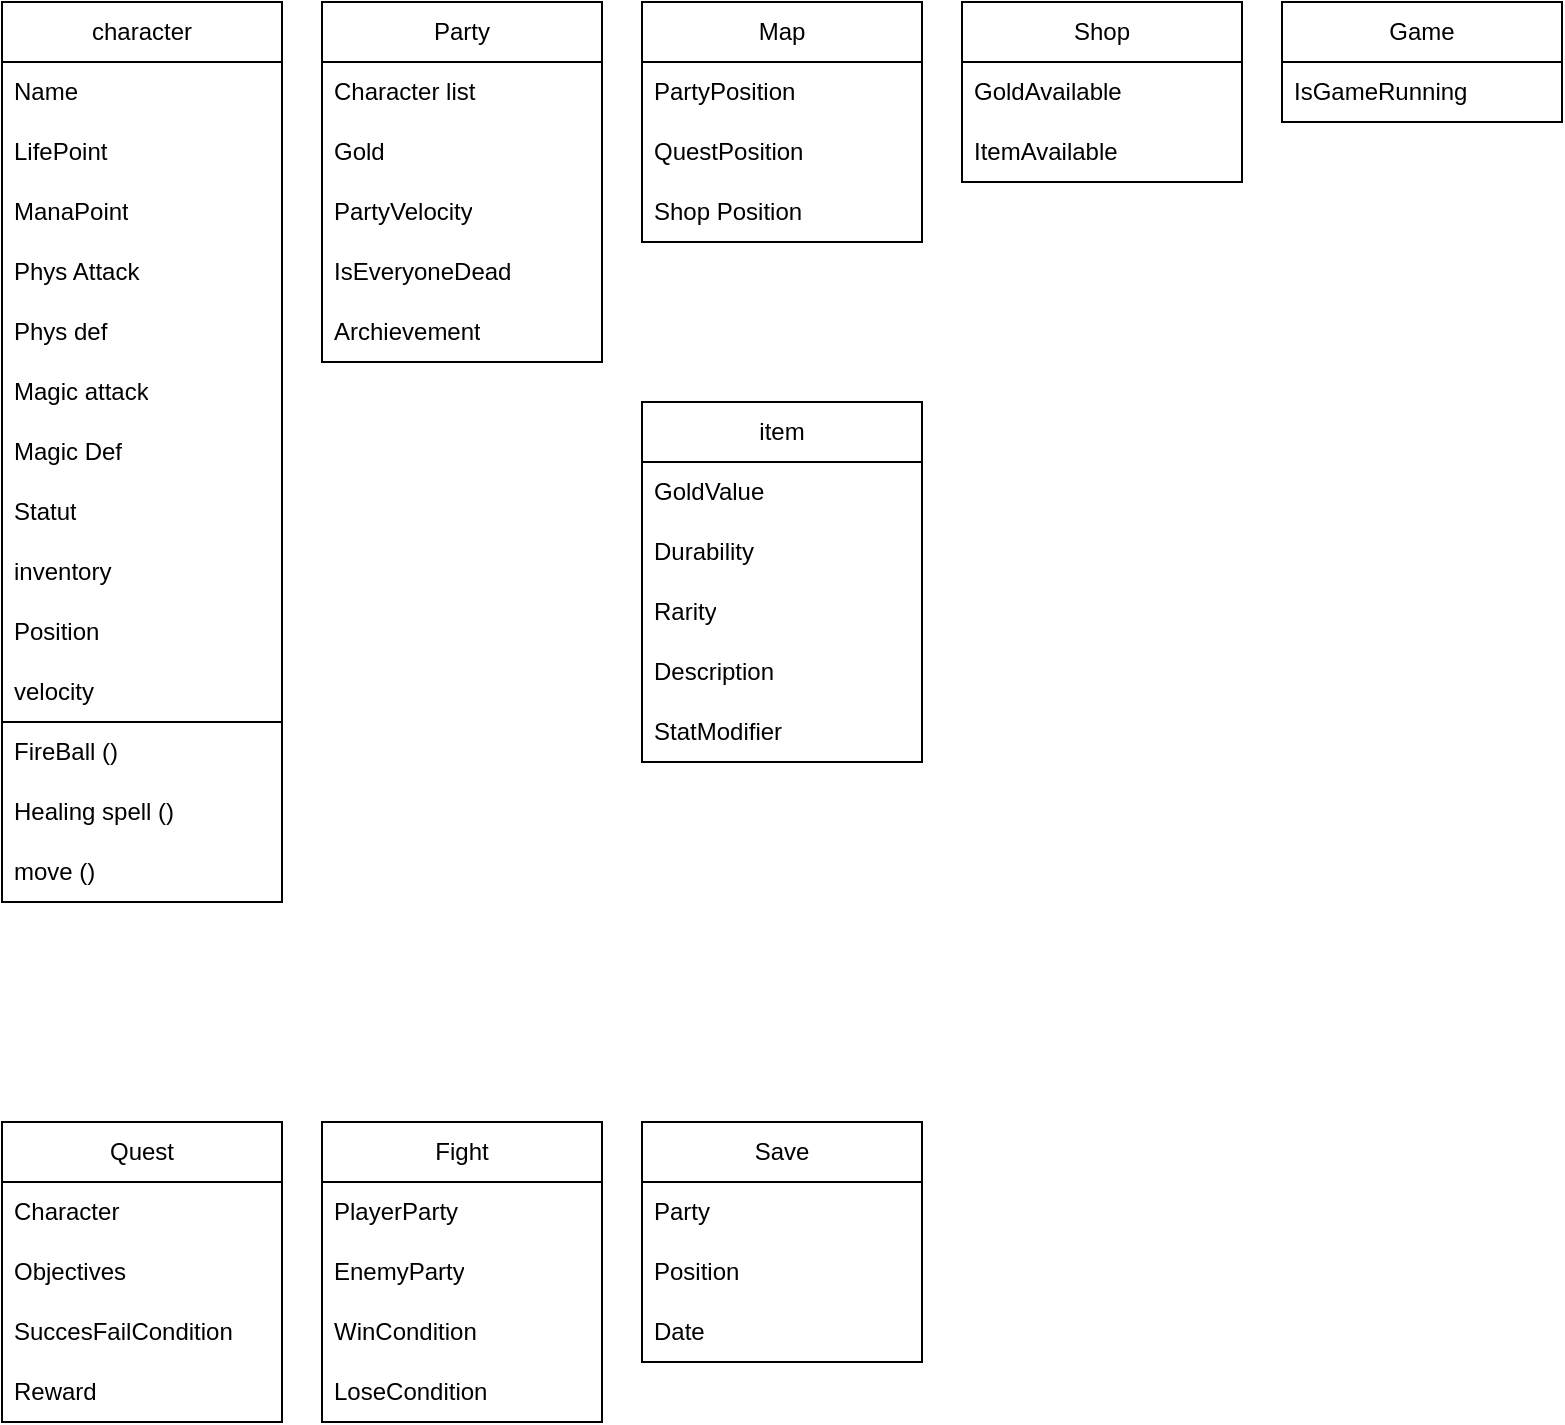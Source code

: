<mxfile version="24.2.5" type="device">
  <diagram name="Page-1" id="lThvi-CmW-ZyW6HC1UW_">
    <mxGraphModel dx="1138" dy="737" grid="1" gridSize="10" guides="1" tooltips="1" connect="1" arrows="1" fold="1" page="1" pageScale="1" pageWidth="827" pageHeight="1169" math="0" shadow="0">
      <root>
        <mxCell id="0" />
        <mxCell id="1" parent="0" />
        <mxCell id="5yDGcjKzV8SoVyArUQu7-1" value="character" style="swimlane;fontStyle=0;childLayout=stackLayout;horizontal=1;startSize=30;horizontalStack=0;resizeParent=1;resizeParentMax=0;resizeLast=0;collapsible=1;marginBottom=0;whiteSpace=wrap;html=1;" parent="1" vertex="1">
          <mxGeometry x="40" y="40" width="140" height="450" as="geometry" />
        </mxCell>
        <mxCell id="5yDGcjKzV8SoVyArUQu7-2" value="Name" style="text;strokeColor=none;fillColor=none;align=left;verticalAlign=middle;spacingLeft=4;spacingRight=4;overflow=hidden;points=[[0,0.5],[1,0.5]];portConstraint=eastwest;rotatable=0;whiteSpace=wrap;html=1;" parent="5yDGcjKzV8SoVyArUQu7-1" vertex="1">
          <mxGeometry y="30" width="140" height="30" as="geometry" />
        </mxCell>
        <mxCell id="5yDGcjKzV8SoVyArUQu7-3" value="LifePoint" style="text;strokeColor=none;fillColor=none;align=left;verticalAlign=middle;spacingLeft=4;spacingRight=4;overflow=hidden;points=[[0,0.5],[1,0.5]];portConstraint=eastwest;rotatable=0;whiteSpace=wrap;html=1;" parent="5yDGcjKzV8SoVyArUQu7-1" vertex="1">
          <mxGeometry y="60" width="140" height="30" as="geometry" />
        </mxCell>
        <mxCell id="5yDGcjKzV8SoVyArUQu7-40" value="ManaPoint" style="text;strokeColor=none;fillColor=none;align=left;verticalAlign=middle;spacingLeft=4;spacingRight=4;overflow=hidden;points=[[0,0.5],[1,0.5]];portConstraint=eastwest;rotatable=0;whiteSpace=wrap;html=1;" parent="5yDGcjKzV8SoVyArUQu7-1" vertex="1">
          <mxGeometry y="90" width="140" height="30" as="geometry" />
        </mxCell>
        <mxCell id="OclqAXsRpkrfjaD-IdhM-3" value="Phys Attack" style="text;strokeColor=none;fillColor=none;align=left;verticalAlign=middle;spacingLeft=4;spacingRight=4;overflow=hidden;points=[[0,0.5],[1,0.5]];portConstraint=eastwest;rotatable=0;whiteSpace=wrap;html=1;" vertex="1" parent="5yDGcjKzV8SoVyArUQu7-1">
          <mxGeometry y="120" width="140" height="30" as="geometry" />
        </mxCell>
        <mxCell id="OclqAXsRpkrfjaD-IdhM-8" value="Phys def" style="text;strokeColor=none;fillColor=none;align=left;verticalAlign=middle;spacingLeft=4;spacingRight=4;overflow=hidden;points=[[0,0.5],[1,0.5]];portConstraint=eastwest;rotatable=0;whiteSpace=wrap;html=1;" vertex="1" parent="5yDGcjKzV8SoVyArUQu7-1">
          <mxGeometry y="150" width="140" height="30" as="geometry" />
        </mxCell>
        <mxCell id="OclqAXsRpkrfjaD-IdhM-10" value="Magic attack" style="text;strokeColor=none;fillColor=none;align=left;verticalAlign=middle;spacingLeft=4;spacingRight=4;overflow=hidden;points=[[0,0.5],[1,0.5]];portConstraint=eastwest;rotatable=0;whiteSpace=wrap;html=1;" vertex="1" parent="5yDGcjKzV8SoVyArUQu7-1">
          <mxGeometry y="180" width="140" height="30" as="geometry" />
        </mxCell>
        <mxCell id="OclqAXsRpkrfjaD-IdhM-13" value="Magic Def" style="text;strokeColor=none;fillColor=none;align=left;verticalAlign=middle;spacingLeft=4;spacingRight=4;overflow=hidden;points=[[0,0.5],[1,0.5]];portConstraint=eastwest;rotatable=0;whiteSpace=wrap;html=1;" vertex="1" parent="5yDGcjKzV8SoVyArUQu7-1">
          <mxGeometry y="210" width="140" height="30" as="geometry" />
        </mxCell>
        <mxCell id="OclqAXsRpkrfjaD-IdhM-9" value="Statut" style="text;strokeColor=none;fillColor=none;align=left;verticalAlign=middle;spacingLeft=4;spacingRight=4;overflow=hidden;points=[[0,0.5],[1,0.5]];portConstraint=eastwest;rotatable=0;whiteSpace=wrap;html=1;" vertex="1" parent="5yDGcjKzV8SoVyArUQu7-1">
          <mxGeometry y="240" width="140" height="30" as="geometry" />
        </mxCell>
        <mxCell id="5yDGcjKzV8SoVyArUQu7-53" value="inventory" style="text;strokeColor=none;fillColor=none;align=left;verticalAlign=middle;spacingLeft=4;spacingRight=4;overflow=hidden;points=[[0,0.5],[1,0.5]];portConstraint=eastwest;rotatable=0;whiteSpace=wrap;html=1;" parent="5yDGcjKzV8SoVyArUQu7-1" vertex="1">
          <mxGeometry y="270" width="140" height="30" as="geometry" />
        </mxCell>
        <mxCell id="3JruA92jpcTE4JsyITdx-26" value="Position" style="text;strokeColor=none;fillColor=none;align=left;verticalAlign=middle;spacingLeft=4;spacingRight=4;overflow=hidden;points=[[0,0.5],[1,0.5]];portConstraint=eastwest;rotatable=0;whiteSpace=wrap;html=1;" parent="5yDGcjKzV8SoVyArUQu7-1" vertex="1">
          <mxGeometry y="300" width="140" height="30" as="geometry" />
        </mxCell>
        <mxCell id="5yDGcjKzV8SoVyArUQu7-30" value="velocity" style="text;strokeColor=none;fillColor=none;align=left;verticalAlign=middle;spacingLeft=4;spacingRight=4;overflow=hidden;points=[[0,0.5],[1,0.5]];portConstraint=eastwest;rotatable=0;whiteSpace=wrap;html=1;" parent="5yDGcjKzV8SoVyArUQu7-1" vertex="1">
          <mxGeometry y="330" width="140" height="30" as="geometry" />
        </mxCell>
        <mxCell id="5yDGcjKzV8SoVyArUQu7-51" value="" style="swimlane;startSize=0;" parent="5yDGcjKzV8SoVyArUQu7-1" vertex="1">
          <mxGeometry y="360" width="140" height="90" as="geometry" />
        </mxCell>
        <mxCell id="5yDGcjKzV8SoVyArUQu7-46" value="FireBall ()" style="text;strokeColor=none;fillColor=none;align=left;verticalAlign=middle;spacingLeft=4;spacingRight=4;overflow=hidden;points=[[0,0.5],[1,0.5]];portConstraint=eastwest;rotatable=0;whiteSpace=wrap;html=1;" parent="5yDGcjKzV8SoVyArUQu7-51" vertex="1">
          <mxGeometry width="140" height="30" as="geometry" />
        </mxCell>
        <mxCell id="5yDGcjKzV8SoVyArUQu7-44" value="Healing spell ()" style="text;strokeColor=none;fillColor=none;align=left;verticalAlign=middle;spacingLeft=4;spacingRight=4;overflow=hidden;points=[[0,0.5],[1,0.5]];portConstraint=eastwest;rotatable=0;whiteSpace=wrap;html=1;" parent="5yDGcjKzV8SoVyArUQu7-51" vertex="1">
          <mxGeometry y="30" width="140" height="30" as="geometry" />
        </mxCell>
        <mxCell id="5yDGcjKzV8SoVyArUQu7-52" value="move ()" style="text;strokeColor=none;fillColor=none;align=left;verticalAlign=middle;spacingLeft=4;spacingRight=4;overflow=hidden;points=[[0,0.5],[1,0.5]];portConstraint=eastwest;rotatable=0;whiteSpace=wrap;html=1;" parent="5yDGcjKzV8SoVyArUQu7-51" vertex="1">
          <mxGeometry y="60" width="80" height="30" as="geometry" />
        </mxCell>
        <mxCell id="5yDGcjKzV8SoVyArUQu7-9" value="Game" style="swimlane;fontStyle=0;childLayout=stackLayout;horizontal=1;startSize=30;horizontalStack=0;resizeParent=1;resizeParentMax=0;resizeLast=0;collapsible=1;marginBottom=0;whiteSpace=wrap;html=1;" parent="1" vertex="1">
          <mxGeometry x="680" y="40" width="140" height="60" as="geometry" />
        </mxCell>
        <mxCell id="5yDGcjKzV8SoVyArUQu7-10" value="IsGameRunning" style="text;strokeColor=none;fillColor=none;align=left;verticalAlign=middle;spacingLeft=4;spacingRight=4;overflow=hidden;points=[[0,0.5],[1,0.5]];portConstraint=eastwest;rotatable=0;whiteSpace=wrap;html=1;" parent="5yDGcjKzV8SoVyArUQu7-9" vertex="1">
          <mxGeometry y="30" width="140" height="30" as="geometry" />
        </mxCell>
        <mxCell id="5yDGcjKzV8SoVyArUQu7-58" value="Quest" style="swimlane;fontStyle=0;childLayout=stackLayout;horizontal=1;startSize=30;horizontalStack=0;resizeParent=1;resizeParentMax=0;resizeLast=0;collapsible=1;marginBottom=0;whiteSpace=wrap;html=1;" parent="1" vertex="1">
          <mxGeometry x="40" y="600" width="140" height="150" as="geometry" />
        </mxCell>
        <mxCell id="5yDGcjKzV8SoVyArUQu7-59" value="Character" style="text;strokeColor=none;fillColor=none;align=left;verticalAlign=middle;spacingLeft=4;spacingRight=4;overflow=hidden;points=[[0,0.5],[1,0.5]];portConstraint=eastwest;rotatable=0;whiteSpace=wrap;html=1;" parent="5yDGcjKzV8SoVyArUQu7-58" vertex="1">
          <mxGeometry y="30" width="140" height="30" as="geometry" />
        </mxCell>
        <mxCell id="5yDGcjKzV8SoVyArUQu7-60" value="Objectives" style="text;strokeColor=none;fillColor=none;align=left;verticalAlign=middle;spacingLeft=4;spacingRight=4;overflow=hidden;points=[[0,0.5],[1,0.5]];portConstraint=eastwest;rotatable=0;whiteSpace=wrap;html=1;" parent="5yDGcjKzV8SoVyArUQu7-58" vertex="1">
          <mxGeometry y="60" width="140" height="30" as="geometry" />
        </mxCell>
        <mxCell id="5yDGcjKzV8SoVyArUQu7-61" value="SuccesFailCondition" style="text;strokeColor=none;fillColor=none;align=left;verticalAlign=middle;spacingLeft=4;spacingRight=4;overflow=hidden;points=[[0,0.5],[1,0.5]];portConstraint=eastwest;rotatable=0;whiteSpace=wrap;html=1;" parent="5yDGcjKzV8SoVyArUQu7-58" vertex="1">
          <mxGeometry y="90" width="140" height="30" as="geometry" />
        </mxCell>
        <mxCell id="3JruA92jpcTE4JsyITdx-1" value="Reward" style="text;strokeColor=none;fillColor=none;align=left;verticalAlign=middle;spacingLeft=4;spacingRight=4;overflow=hidden;points=[[0,0.5],[1,0.5]];portConstraint=eastwest;rotatable=0;whiteSpace=wrap;html=1;" parent="5yDGcjKzV8SoVyArUQu7-58" vertex="1">
          <mxGeometry y="120" width="140" height="30" as="geometry" />
        </mxCell>
        <mxCell id="5yDGcjKzV8SoVyArUQu7-62" value="item" style="swimlane;fontStyle=0;childLayout=stackLayout;horizontal=1;startSize=30;horizontalStack=0;resizeParent=1;resizeParentMax=0;resizeLast=0;collapsible=1;marginBottom=0;whiteSpace=wrap;html=1;" parent="1" vertex="1">
          <mxGeometry x="360" y="240" width="140" height="180" as="geometry" />
        </mxCell>
        <mxCell id="5yDGcjKzV8SoVyArUQu7-63" value="GoldValue" style="text;strokeColor=none;fillColor=none;align=left;verticalAlign=middle;spacingLeft=4;spacingRight=4;overflow=hidden;points=[[0,0.5],[1,0.5]];portConstraint=eastwest;rotatable=0;whiteSpace=wrap;html=1;" parent="5yDGcjKzV8SoVyArUQu7-62" vertex="1">
          <mxGeometry y="30" width="140" height="30" as="geometry" />
        </mxCell>
        <mxCell id="5yDGcjKzV8SoVyArUQu7-64" value="Durability" style="text;strokeColor=none;fillColor=none;align=left;verticalAlign=middle;spacingLeft=4;spacingRight=4;overflow=hidden;points=[[0,0.5],[1,0.5]];portConstraint=eastwest;rotatable=0;whiteSpace=wrap;html=1;" parent="5yDGcjKzV8SoVyArUQu7-62" vertex="1">
          <mxGeometry y="60" width="140" height="30" as="geometry" />
        </mxCell>
        <mxCell id="OclqAXsRpkrfjaD-IdhM-16" value="Rarity" style="text;strokeColor=none;fillColor=none;align=left;verticalAlign=middle;spacingLeft=4;spacingRight=4;overflow=hidden;points=[[0,0.5],[1,0.5]];portConstraint=eastwest;rotatable=0;whiteSpace=wrap;html=1;" vertex="1" parent="5yDGcjKzV8SoVyArUQu7-62">
          <mxGeometry y="90" width="140" height="30" as="geometry" />
        </mxCell>
        <mxCell id="OclqAXsRpkrfjaD-IdhM-15" value="Description" style="text;strokeColor=none;fillColor=none;align=left;verticalAlign=middle;spacingLeft=4;spacingRight=4;overflow=hidden;points=[[0,0.5],[1,0.5]];portConstraint=eastwest;rotatable=0;whiteSpace=wrap;html=1;" vertex="1" parent="5yDGcjKzV8SoVyArUQu7-62">
          <mxGeometry y="120" width="140" height="30" as="geometry" />
        </mxCell>
        <mxCell id="5yDGcjKzV8SoVyArUQu7-65" value="StatModifier" style="text;strokeColor=none;fillColor=none;align=left;verticalAlign=middle;spacingLeft=4;spacingRight=4;overflow=hidden;points=[[0,0.5],[1,0.5]];portConstraint=eastwest;rotatable=0;whiteSpace=wrap;html=1;" parent="5yDGcjKzV8SoVyArUQu7-62" vertex="1">
          <mxGeometry y="150" width="140" height="30" as="geometry" />
        </mxCell>
        <mxCell id="3JruA92jpcTE4JsyITdx-2" value="Fight" style="swimlane;fontStyle=0;childLayout=stackLayout;horizontal=1;startSize=30;horizontalStack=0;resizeParent=1;resizeParentMax=0;resizeLast=0;collapsible=1;marginBottom=0;whiteSpace=wrap;html=1;" parent="1" vertex="1">
          <mxGeometry x="200" y="600" width="140" height="150" as="geometry" />
        </mxCell>
        <mxCell id="3JruA92jpcTE4JsyITdx-3" value="PlayerParty" style="text;strokeColor=none;fillColor=none;align=left;verticalAlign=middle;spacingLeft=4;spacingRight=4;overflow=hidden;points=[[0,0.5],[1,0.5]];portConstraint=eastwest;rotatable=0;whiteSpace=wrap;html=1;" parent="3JruA92jpcTE4JsyITdx-2" vertex="1">
          <mxGeometry y="30" width="140" height="30" as="geometry" />
        </mxCell>
        <mxCell id="OclqAXsRpkrfjaD-IdhM-2" value="EnemyParty" style="text;strokeColor=none;fillColor=none;align=left;verticalAlign=middle;spacingLeft=4;spacingRight=4;overflow=hidden;points=[[0,0.5],[1,0.5]];portConstraint=eastwest;rotatable=0;whiteSpace=wrap;html=1;" vertex="1" parent="3JruA92jpcTE4JsyITdx-2">
          <mxGeometry y="60" width="140" height="30" as="geometry" />
        </mxCell>
        <mxCell id="3JruA92jpcTE4JsyITdx-4" value="WinCondition" style="text;strokeColor=none;fillColor=none;align=left;verticalAlign=middle;spacingLeft=4;spacingRight=4;overflow=hidden;points=[[0,0.5],[1,0.5]];portConstraint=eastwest;rotatable=0;whiteSpace=wrap;html=1;" parent="3JruA92jpcTE4JsyITdx-2" vertex="1">
          <mxGeometry y="90" width="140" height="30" as="geometry" />
        </mxCell>
        <mxCell id="3JruA92jpcTE4JsyITdx-5" value="LoseCondition" style="text;strokeColor=none;fillColor=none;align=left;verticalAlign=middle;spacingLeft=4;spacingRight=4;overflow=hidden;points=[[0,0.5],[1,0.5]];portConstraint=eastwest;rotatable=0;whiteSpace=wrap;html=1;" parent="3JruA92jpcTE4JsyITdx-2" vertex="1">
          <mxGeometry y="120" width="140" height="30" as="geometry" />
        </mxCell>
        <mxCell id="3JruA92jpcTE4JsyITdx-6" value="Shop" style="swimlane;fontStyle=0;childLayout=stackLayout;horizontal=1;startSize=30;horizontalStack=0;resizeParent=1;resizeParentMax=0;resizeLast=0;collapsible=1;marginBottom=0;whiteSpace=wrap;html=1;" parent="1" vertex="1">
          <mxGeometry x="520" y="40" width="140" height="90" as="geometry" />
        </mxCell>
        <mxCell id="3JruA92jpcTE4JsyITdx-7" value="GoldAvailable" style="text;strokeColor=none;fillColor=none;align=left;verticalAlign=middle;spacingLeft=4;spacingRight=4;overflow=hidden;points=[[0,0.5],[1,0.5]];portConstraint=eastwest;rotatable=0;whiteSpace=wrap;html=1;" parent="3JruA92jpcTE4JsyITdx-6" vertex="1">
          <mxGeometry y="30" width="140" height="30" as="geometry" />
        </mxCell>
        <mxCell id="3JruA92jpcTE4JsyITdx-8" value="ItemAvailable" style="text;strokeColor=none;fillColor=none;align=left;verticalAlign=middle;spacingLeft=4;spacingRight=4;overflow=hidden;points=[[0,0.5],[1,0.5]];portConstraint=eastwest;rotatable=0;whiteSpace=wrap;html=1;" parent="3JruA92jpcTE4JsyITdx-6" vertex="1">
          <mxGeometry y="60" width="140" height="30" as="geometry" />
        </mxCell>
        <mxCell id="3JruA92jpcTE4JsyITdx-10" value="Save" style="swimlane;fontStyle=0;childLayout=stackLayout;horizontal=1;startSize=30;horizontalStack=0;resizeParent=1;resizeParentMax=0;resizeLast=0;collapsible=1;marginBottom=0;whiteSpace=wrap;html=1;" parent="1" vertex="1">
          <mxGeometry x="360" y="600" width="140" height="120" as="geometry" />
        </mxCell>
        <mxCell id="3JruA92jpcTE4JsyITdx-11" value="Party" style="text;strokeColor=none;fillColor=none;align=left;verticalAlign=middle;spacingLeft=4;spacingRight=4;overflow=hidden;points=[[0,0.5],[1,0.5]];portConstraint=eastwest;rotatable=0;whiteSpace=wrap;html=1;" parent="3JruA92jpcTE4JsyITdx-10" vertex="1">
          <mxGeometry y="30" width="140" height="30" as="geometry" />
        </mxCell>
        <mxCell id="3JruA92jpcTE4JsyITdx-12" value="Position" style="text;strokeColor=none;fillColor=none;align=left;verticalAlign=middle;spacingLeft=4;spacingRight=4;overflow=hidden;points=[[0,0.5],[1,0.5]];portConstraint=eastwest;rotatable=0;whiteSpace=wrap;html=1;" parent="3JruA92jpcTE4JsyITdx-10" vertex="1">
          <mxGeometry y="60" width="140" height="30" as="geometry" />
        </mxCell>
        <mxCell id="3JruA92jpcTE4JsyITdx-21" value="Date" style="text;strokeColor=none;fillColor=none;align=left;verticalAlign=middle;spacingLeft=4;spacingRight=4;overflow=hidden;points=[[0,0.5],[1,0.5]];portConstraint=eastwest;rotatable=0;whiteSpace=wrap;html=1;" parent="3JruA92jpcTE4JsyITdx-10" vertex="1">
          <mxGeometry y="90" width="140" height="30" as="geometry" />
        </mxCell>
        <mxCell id="3JruA92jpcTE4JsyITdx-14" value="Party" style="swimlane;fontStyle=0;childLayout=stackLayout;horizontal=1;startSize=30;horizontalStack=0;resizeParent=1;resizeParentMax=0;resizeLast=0;collapsible=1;marginBottom=0;whiteSpace=wrap;html=1;" parent="1" vertex="1">
          <mxGeometry x="200" y="40" width="140" height="180" as="geometry" />
        </mxCell>
        <mxCell id="3JruA92jpcTE4JsyITdx-15" value="Character list" style="text;strokeColor=none;fillColor=none;align=left;verticalAlign=middle;spacingLeft=4;spacingRight=4;overflow=hidden;points=[[0,0.5],[1,0.5]];portConstraint=eastwest;rotatable=0;whiteSpace=wrap;html=1;" parent="3JruA92jpcTE4JsyITdx-14" vertex="1">
          <mxGeometry y="30" width="140" height="30" as="geometry" />
        </mxCell>
        <mxCell id="OclqAXsRpkrfjaD-IdhM-17" value="Gold" style="text;strokeColor=none;fillColor=none;align=left;verticalAlign=middle;spacingLeft=4;spacingRight=4;overflow=hidden;points=[[0,0.5],[1,0.5]];portConstraint=eastwest;rotatable=0;whiteSpace=wrap;html=1;" vertex="1" parent="3JruA92jpcTE4JsyITdx-14">
          <mxGeometry y="60" width="140" height="30" as="geometry" />
        </mxCell>
        <mxCell id="3JruA92jpcTE4JsyITdx-16" value="PartyVelocity" style="text;strokeColor=none;fillColor=none;align=left;verticalAlign=middle;spacingLeft=4;spacingRight=4;overflow=hidden;points=[[0,0.5],[1,0.5]];portConstraint=eastwest;rotatable=0;whiteSpace=wrap;html=1;" parent="3JruA92jpcTE4JsyITdx-14" vertex="1">
          <mxGeometry y="90" width="140" height="30" as="geometry" />
        </mxCell>
        <mxCell id="3JruA92jpcTE4JsyITdx-19" value="IsEveryoneDead" style="text;strokeColor=none;fillColor=none;align=left;verticalAlign=middle;spacingLeft=4;spacingRight=4;overflow=hidden;points=[[0,0.5],[1,0.5]];portConstraint=eastwest;rotatable=0;whiteSpace=wrap;html=1;" parent="3JruA92jpcTE4JsyITdx-14" vertex="1">
          <mxGeometry y="120" width="140" height="30" as="geometry" />
        </mxCell>
        <mxCell id="3JruA92jpcTE4JsyITdx-20" value="Archievement" style="text;strokeColor=none;fillColor=none;align=left;verticalAlign=middle;spacingLeft=4;spacingRight=4;overflow=hidden;points=[[0,0.5],[1,0.5]];portConstraint=eastwest;rotatable=0;whiteSpace=wrap;html=1;" parent="3JruA92jpcTE4JsyITdx-14" vertex="1">
          <mxGeometry y="150" width="140" height="30" as="geometry" />
        </mxCell>
        <mxCell id="3JruA92jpcTE4JsyITdx-22" value="Map" style="swimlane;fontStyle=0;childLayout=stackLayout;horizontal=1;startSize=30;horizontalStack=0;resizeParent=1;resizeParentMax=0;resizeLast=0;collapsible=1;marginBottom=0;whiteSpace=wrap;html=1;" parent="1" vertex="1">
          <mxGeometry x="360" y="40" width="140" height="120" as="geometry" />
        </mxCell>
        <mxCell id="3JruA92jpcTE4JsyITdx-23" value="PartyPosition" style="text;strokeColor=none;fillColor=none;align=left;verticalAlign=middle;spacingLeft=4;spacingRight=4;overflow=hidden;points=[[0,0.5],[1,0.5]];portConstraint=eastwest;rotatable=0;whiteSpace=wrap;html=1;" parent="3JruA92jpcTE4JsyITdx-22" vertex="1">
          <mxGeometry y="30" width="140" height="30" as="geometry" />
        </mxCell>
        <mxCell id="3JruA92jpcTE4JsyITdx-24" value="QuestPosition" style="text;strokeColor=none;fillColor=none;align=left;verticalAlign=middle;spacingLeft=4;spacingRight=4;overflow=hidden;points=[[0,0.5],[1,0.5]];portConstraint=eastwest;rotatable=0;whiteSpace=wrap;html=1;" parent="3JruA92jpcTE4JsyITdx-22" vertex="1">
          <mxGeometry y="60" width="140" height="30" as="geometry" />
        </mxCell>
        <mxCell id="OclqAXsRpkrfjaD-IdhM-14" value="Shop Position" style="text;strokeColor=none;fillColor=none;align=left;verticalAlign=middle;spacingLeft=4;spacingRight=4;overflow=hidden;points=[[0,0.5],[1,0.5]];portConstraint=eastwest;rotatable=0;whiteSpace=wrap;html=1;" vertex="1" parent="3JruA92jpcTE4JsyITdx-22">
          <mxGeometry y="90" width="140" height="30" as="geometry" />
        </mxCell>
      </root>
    </mxGraphModel>
  </diagram>
</mxfile>
